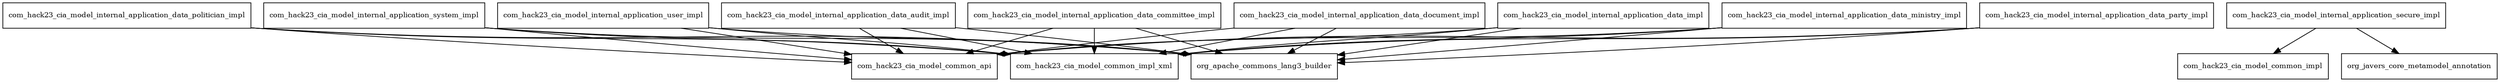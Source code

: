 digraph model_internal_application_user_impl_2019_8_18_SNAPSHOT_package_dependencies {
  node [shape = box, fontsize=10.0];
  com_hack23_cia_model_internal_application_data_audit_impl -> com_hack23_cia_model_common_api;
  com_hack23_cia_model_internal_application_data_audit_impl -> com_hack23_cia_model_common_impl_xml;
  com_hack23_cia_model_internal_application_data_audit_impl -> org_apache_commons_lang3_builder;
  com_hack23_cia_model_internal_application_data_committee_impl -> com_hack23_cia_model_common_api;
  com_hack23_cia_model_internal_application_data_committee_impl -> com_hack23_cia_model_common_impl_xml;
  com_hack23_cia_model_internal_application_data_committee_impl -> org_apache_commons_lang3_builder;
  com_hack23_cia_model_internal_application_data_document_impl -> com_hack23_cia_model_common_api;
  com_hack23_cia_model_internal_application_data_document_impl -> com_hack23_cia_model_common_impl_xml;
  com_hack23_cia_model_internal_application_data_document_impl -> org_apache_commons_lang3_builder;
  com_hack23_cia_model_internal_application_data_impl -> com_hack23_cia_model_common_api;
  com_hack23_cia_model_internal_application_data_impl -> com_hack23_cia_model_common_impl_xml;
  com_hack23_cia_model_internal_application_data_impl -> org_apache_commons_lang3_builder;
  com_hack23_cia_model_internal_application_data_ministry_impl -> com_hack23_cia_model_common_api;
  com_hack23_cia_model_internal_application_data_ministry_impl -> com_hack23_cia_model_common_impl_xml;
  com_hack23_cia_model_internal_application_data_ministry_impl -> org_apache_commons_lang3_builder;
  com_hack23_cia_model_internal_application_data_party_impl -> com_hack23_cia_model_common_api;
  com_hack23_cia_model_internal_application_data_party_impl -> com_hack23_cia_model_common_impl_xml;
  com_hack23_cia_model_internal_application_data_party_impl -> org_apache_commons_lang3_builder;
  com_hack23_cia_model_internal_application_data_politician_impl -> com_hack23_cia_model_common_api;
  com_hack23_cia_model_internal_application_data_politician_impl -> com_hack23_cia_model_common_impl_xml;
  com_hack23_cia_model_internal_application_data_politician_impl -> org_apache_commons_lang3_builder;
  com_hack23_cia_model_internal_application_secure_impl -> com_hack23_cia_model_common_impl;
  com_hack23_cia_model_internal_application_secure_impl -> org_javers_core_metamodel_annotation;
  com_hack23_cia_model_internal_application_system_impl -> com_hack23_cia_model_common_api;
  com_hack23_cia_model_internal_application_system_impl -> com_hack23_cia_model_common_impl_xml;
  com_hack23_cia_model_internal_application_system_impl -> org_apache_commons_lang3_builder;
  com_hack23_cia_model_internal_application_user_impl -> com_hack23_cia_model_common_api;
  com_hack23_cia_model_internal_application_user_impl -> com_hack23_cia_model_common_impl_xml;
  com_hack23_cia_model_internal_application_user_impl -> org_apache_commons_lang3_builder;
}
